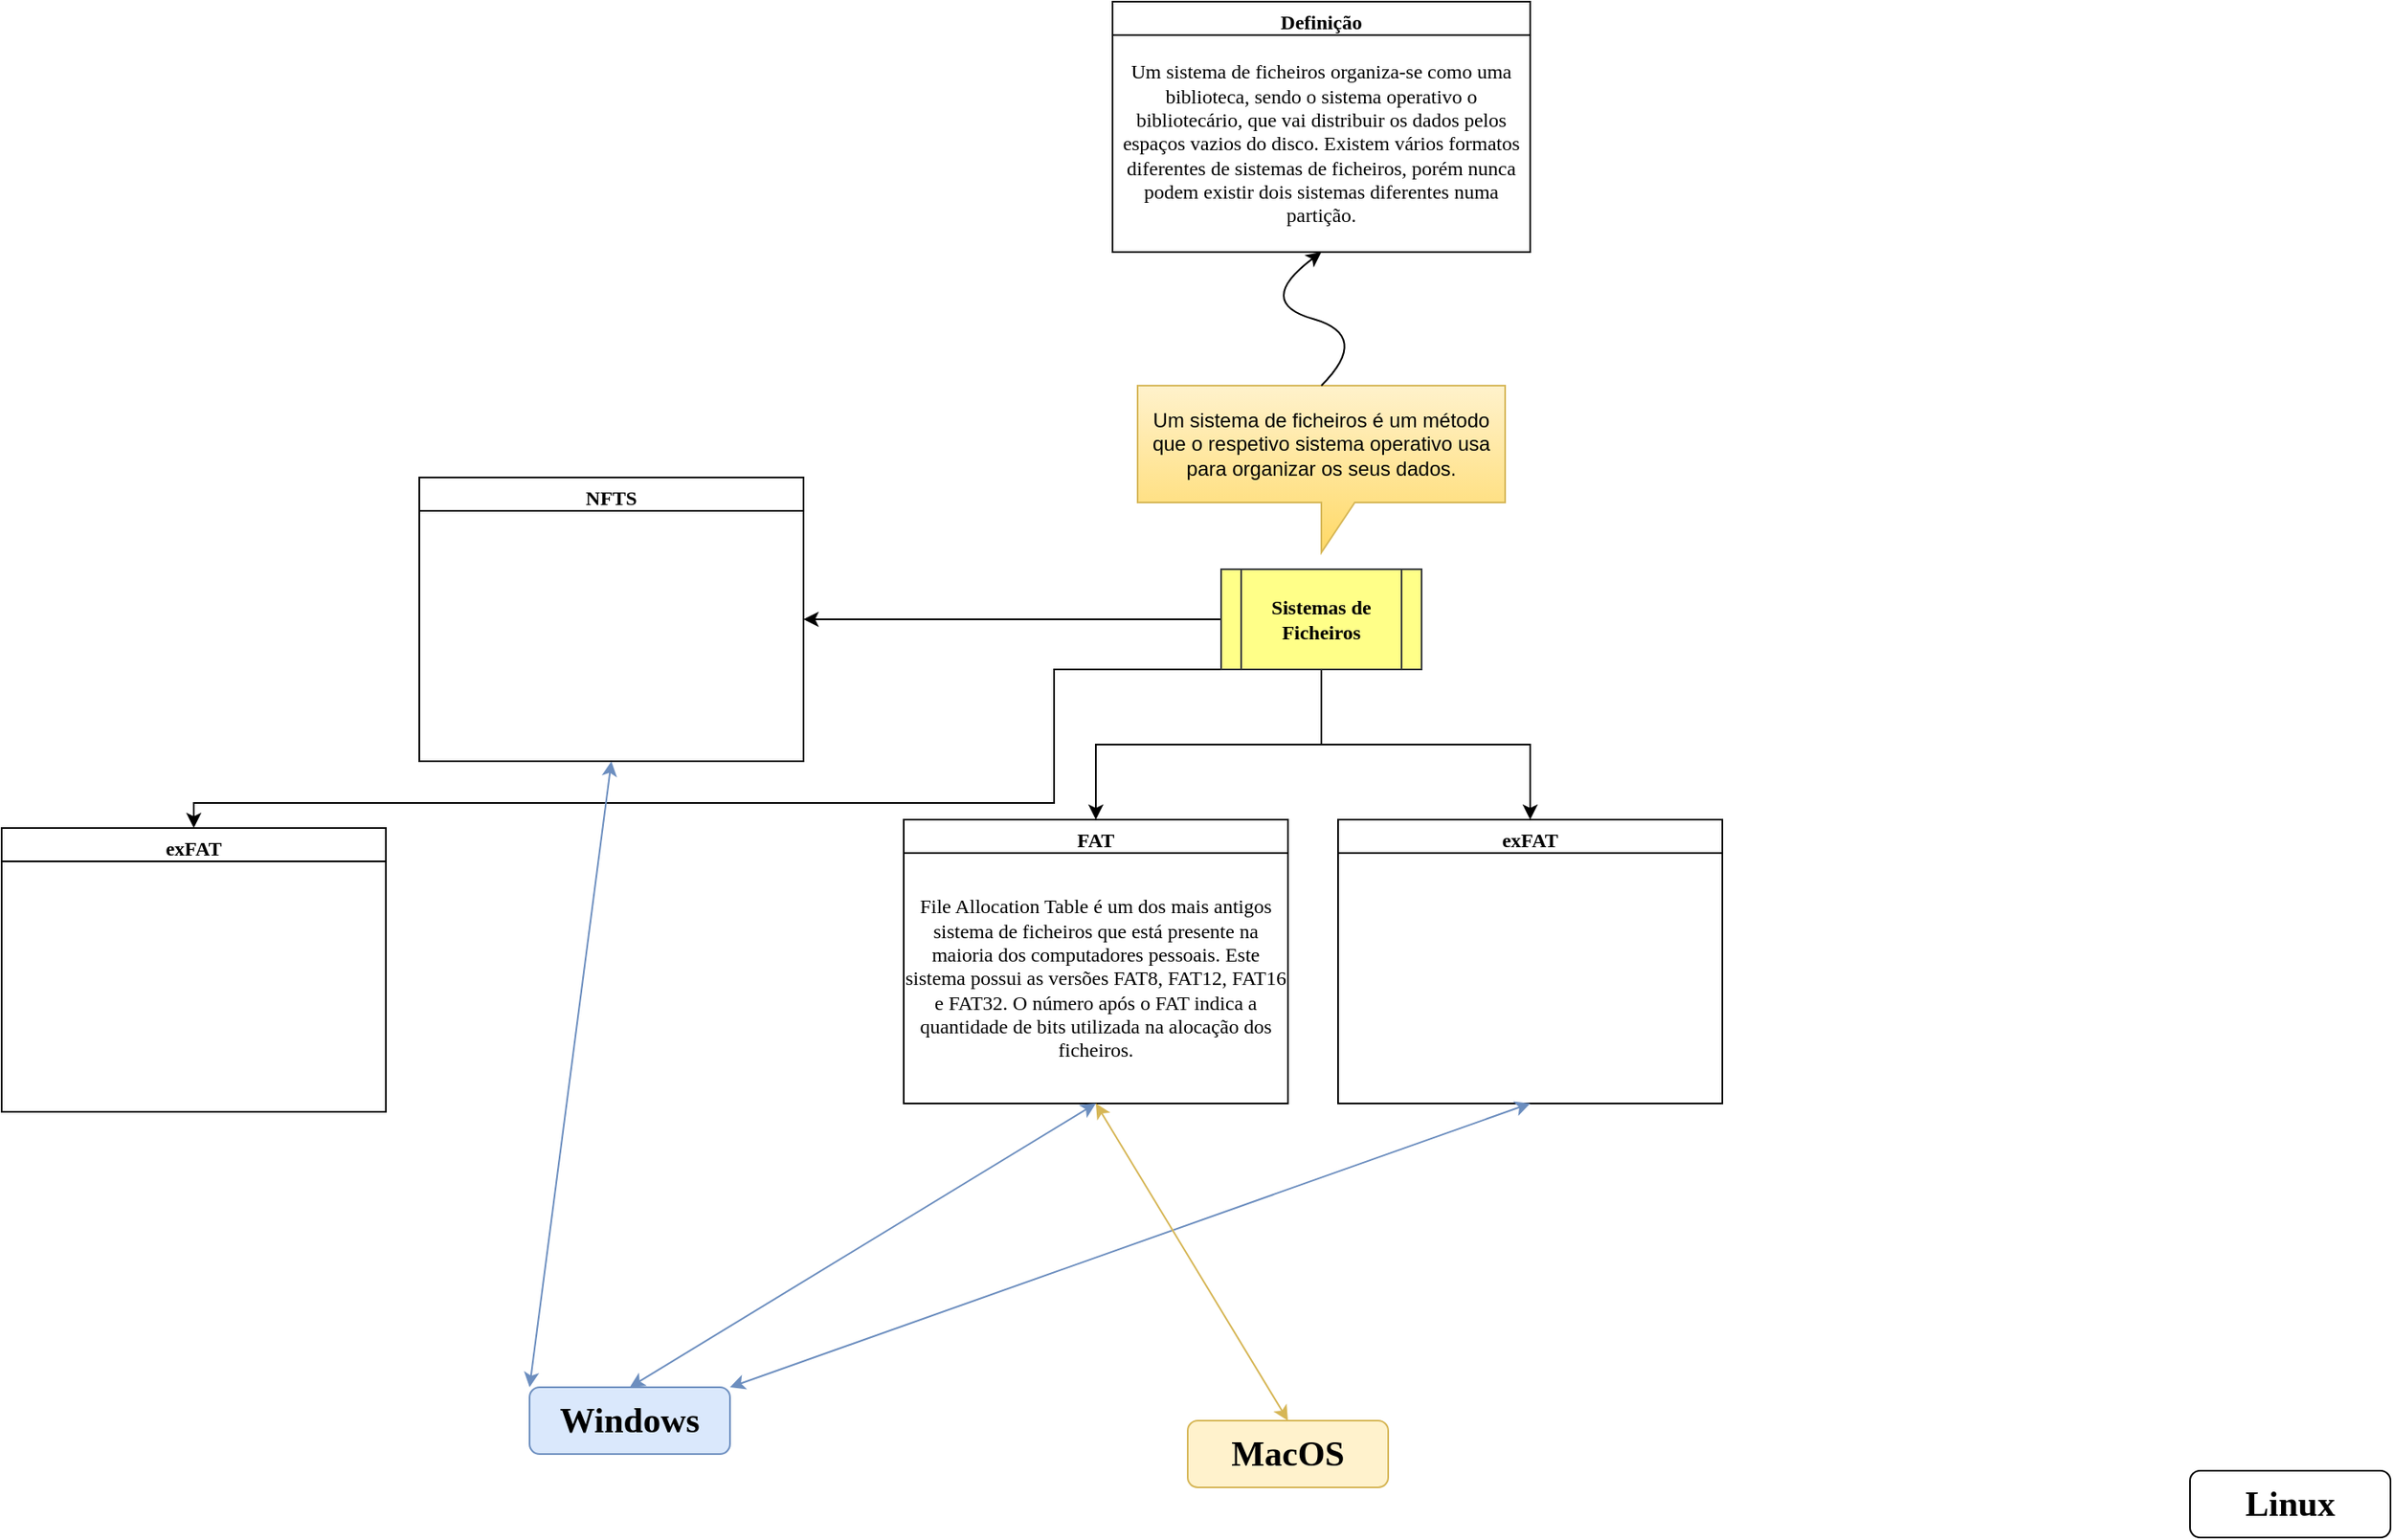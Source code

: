 <mxfile version="17.1.2" type="github">
  <diagram id="C5RBs43oDa-KdzZeNtuy" name="Page-1">
    <mxGraphModel dx="2130" dy="628" grid="1" gridSize="10" guides="1" tooltips="1" connect="1" arrows="1" fold="1" page="1" pageScale="1" pageWidth="827" pageHeight="1169" math="0" shadow="0">
      <root>
        <mxCell id="WIyWlLk6GJQsqaUBKTNV-0" />
        <mxCell id="WIyWlLk6GJQsqaUBKTNV-1" parent="WIyWlLk6GJQsqaUBKTNV-0" />
        <mxCell id="WIyWlLk6GJQsqaUBKTNV-3" value="Windows" style="rounded=1;whiteSpace=wrap;html=1;fontSize=21;glass=0;strokeWidth=1;shadow=0;fillColor=#dae8fc;strokeColor=#6c8ebf;fontStyle=1;fontFamily=Lucida Console;" parent="WIyWlLk6GJQsqaUBKTNV-1" vertex="1">
          <mxGeometry x="-414" y="920" width="120" height="40" as="geometry" />
        </mxCell>
        <mxCell id="kiM5pF3jl9HwU2nnS3uD-1" value="MacOS" style="rounded=1;whiteSpace=wrap;html=1;fontSize=21;glass=0;strokeWidth=1;shadow=0;fillColor=#fff2cc;strokeColor=#d6b656;fontFamily=Lucida Console;fontStyle=1" parent="WIyWlLk6GJQsqaUBKTNV-1" vertex="1">
          <mxGeometry x="-20" y="940" width="120" height="40" as="geometry" />
        </mxCell>
        <mxCell id="kiM5pF3jl9HwU2nnS3uD-3" value="Linux" style="rounded=1;whiteSpace=wrap;html=1;fontSize=21;glass=0;strokeWidth=1;shadow=0;fontFamily=Lucida Console;fontStyle=1" parent="WIyWlLk6GJQsqaUBKTNV-1" vertex="1">
          <mxGeometry x="580" y="970" width="120" height="40" as="geometry" />
        </mxCell>
        <mxCell id="UsUM8yckjeye1DmzhqTT-13" style="edgeStyle=orthogonalEdgeStyle;rounded=0;orthogonalLoop=1;jettySize=auto;html=1;exitX=0.5;exitY=1;exitDx=0;exitDy=0;entryX=0.5;entryY=0;entryDx=0;entryDy=0;" edge="1" parent="WIyWlLk6GJQsqaUBKTNV-1" source="kiM5pF3jl9HwU2nnS3uD-6" target="kiM5pF3jl9HwU2nnS3uD-71">
          <mxGeometry relative="1" as="geometry" />
        </mxCell>
        <mxCell id="UsUM8yckjeye1DmzhqTT-14" style="edgeStyle=orthogonalEdgeStyle;rounded=0;orthogonalLoop=1;jettySize=auto;html=1;exitX=0.5;exitY=1;exitDx=0;exitDy=0;entryX=0.5;entryY=0;entryDx=0;entryDy=0;" edge="1" parent="WIyWlLk6GJQsqaUBKTNV-1" source="kiM5pF3jl9HwU2nnS3uD-6" target="UsUM8yckjeye1DmzhqTT-0">
          <mxGeometry relative="1" as="geometry" />
        </mxCell>
        <mxCell id="UsUM8yckjeye1DmzhqTT-16" style="edgeStyle=orthogonalEdgeStyle;rounded=0;orthogonalLoop=1;jettySize=auto;html=1;exitX=0;exitY=0.5;exitDx=0;exitDy=0;entryX=1;entryY=0.5;entryDx=0;entryDy=0;" edge="1" parent="WIyWlLk6GJQsqaUBKTNV-1" source="kiM5pF3jl9HwU2nnS3uD-6" target="UsUM8yckjeye1DmzhqTT-2">
          <mxGeometry relative="1" as="geometry" />
        </mxCell>
        <mxCell id="UsUM8yckjeye1DmzhqTT-26" style="edgeStyle=orthogonalEdgeStyle;rounded=0;orthogonalLoop=1;jettySize=auto;html=1;exitX=0;exitY=1;exitDx=0;exitDy=0;entryX=0.5;entryY=0;entryDx=0;entryDy=0;fontFamily=Lucida Console;fontSize=21;" edge="1" parent="WIyWlLk6GJQsqaUBKTNV-1" source="kiM5pF3jl9HwU2nnS3uD-6" target="UsUM8yckjeye1DmzhqTT-20">
          <mxGeometry relative="1" as="geometry">
            <Array as="points">
              <mxPoint x="-100" y="490" />
              <mxPoint x="-100" y="570" />
              <mxPoint x="-615" y="570" />
            </Array>
          </mxGeometry>
        </mxCell>
        <mxCell id="kiM5pF3jl9HwU2nnS3uD-6" value="&lt;b&gt;Sistemas de Ficheiros&lt;/b&gt;" style="shape=process;whiteSpace=wrap;html=1;backgroundOutline=1;fontFamily=Verdana;fillColor=#ffff88;strokeColor=#36393d;" parent="WIyWlLk6GJQsqaUBKTNV-1" vertex="1">
          <mxGeometry y="430" width="120" height="60" as="geometry" />
        </mxCell>
        <mxCell id="kiM5pF3jl9HwU2nnS3uD-10" value="&lt;span&gt;Um sistema de ficheiros é um método que o respetivo sistema operativo usa para organizar os seus dados.&lt;/span&gt;" style="shape=callout;whiteSpace=wrap;html=1;perimeter=calloutPerimeter;fillColor=#fff2cc;strokeColor=#d6b656;gradientColor=#ffd966;" parent="WIyWlLk6GJQsqaUBKTNV-1" vertex="1">
          <mxGeometry x="-50" y="320" width="220" height="100" as="geometry" />
        </mxCell>
        <mxCell id="kiM5pF3jl9HwU2nnS3uD-55" value="" style="curved=1;endArrow=classic;html=1;rounded=0;fontFamily=Verdana;exitX=0.5;exitY=0;exitDx=0;exitDy=0;exitPerimeter=0;entryX=0.5;entryY=1;entryDx=0;entryDy=0;" parent="WIyWlLk6GJQsqaUBKTNV-1" source="kiM5pF3jl9HwU2nnS3uD-10" edge="1" target="kiM5pF3jl9HwU2nnS3uD-58">
          <mxGeometry width="50" height="50" relative="1" as="geometry">
            <mxPoint x="-200" y="135" as="sourcePoint" />
            <mxPoint x="-103.4" y="158.07" as="targetPoint" />
            <Array as="points">
              <mxPoint x="90" y="290" />
              <mxPoint x="20" y="270" />
            </Array>
          </mxGeometry>
        </mxCell>
        <mxCell id="kiM5pF3jl9HwU2nnS3uD-58" value="Definição" style="swimlane;fontFamily=Verdana;" parent="WIyWlLk6GJQsqaUBKTNV-1" vertex="1">
          <mxGeometry x="-65" y="90" width="250" height="150" as="geometry">
            <mxRectangle x="550" y="10" width="100" height="23" as="alternateBounds" />
          </mxGeometry>
        </mxCell>
        <mxCell id="kiM5pF3jl9HwU2nnS3uD-61" value="Um sistema de ficheiros organiza-se como uma biblioteca, sendo o sistema operativo o bibliotecário, que vai distribuir os dados pelos espaços vazios do disco. Existem vários formatos diferentes de sistemas de ficheiros, porém nunca podem existir dois sistemas diferentes numa partição." style="whiteSpace=wrap;html=1;fontFamily=Verdana;" parent="kiM5pF3jl9HwU2nnS3uD-58" vertex="1">
          <mxGeometry y="20" width="250" height="130" as="geometry" />
        </mxCell>
        <mxCell id="kiM5pF3jl9HwU2nnS3uD-71" value="FAT" style="swimlane;fontFamily=Verdana;" parent="WIyWlLk6GJQsqaUBKTNV-1" vertex="1">
          <mxGeometry x="-190" y="580" width="230" height="170" as="geometry" />
        </mxCell>
        <mxCell id="kiM5pF3jl9HwU2nnS3uD-72" value="File Allocation Table é um dos mais antigos sistema de ficheiros que está presente na maioria dos computadores pessoais. Este sistema possui as versões FAT8, FAT12, FAT16 e FAT32. O número após o FAT indica a quantidade de bits utilizada na alocação dos ficheiros." style="whiteSpace=wrap;html=1;fontFamily=Verdana;" parent="kiM5pF3jl9HwU2nnS3uD-71" vertex="1">
          <mxGeometry y="20" width="230" height="150" as="geometry" />
        </mxCell>
        <mxCell id="UsUM8yckjeye1DmzhqTT-0" value="exFAT" style="swimlane;fontFamily=Verdana;" vertex="1" parent="WIyWlLk6GJQsqaUBKTNV-1">
          <mxGeometry x="70" y="580" width="230" height="170" as="geometry" />
        </mxCell>
        <mxCell id="UsUM8yckjeye1DmzhqTT-1" value="" style="whiteSpace=wrap;html=1;fontFamily=Verdana;" vertex="1" parent="UsUM8yckjeye1DmzhqTT-0">
          <mxGeometry y="20" width="230" height="150" as="geometry" />
        </mxCell>
        <mxCell id="UsUM8yckjeye1DmzhqTT-2" value="NFTS" style="swimlane;fontFamily=Verdana;startSize=23;" vertex="1" parent="WIyWlLk6GJQsqaUBKTNV-1">
          <mxGeometry x="-480" y="375" width="230" height="170" as="geometry" />
        </mxCell>
        <mxCell id="UsUM8yckjeye1DmzhqTT-3" value="" style="whiteSpace=wrap;html=1;fontFamily=Verdana;" vertex="1" parent="UsUM8yckjeye1DmzhqTT-2">
          <mxGeometry y="20" width="230" height="150" as="geometry" />
        </mxCell>
        <mxCell id="UsUM8yckjeye1DmzhqTT-6" value="" style="endArrow=classic;startArrow=classic;html=1;rounded=0;exitX=0.5;exitY=1;exitDx=0;exitDy=0;entryX=0;entryY=0;entryDx=0;entryDy=0;fillColor=#dae8fc;strokeColor=#6c8ebf;" edge="1" parent="WIyWlLk6GJQsqaUBKTNV-1" source="UsUM8yckjeye1DmzhqTT-2" target="WIyWlLk6GJQsqaUBKTNV-3">
          <mxGeometry width="50" height="50" relative="1" as="geometry">
            <mxPoint x="60" y="810" as="sourcePoint" />
            <mxPoint x="110" y="760" as="targetPoint" />
          </mxGeometry>
        </mxCell>
        <mxCell id="UsUM8yckjeye1DmzhqTT-7" value="" style="endArrow=classic;startArrow=classic;html=1;rounded=0;exitX=0.5;exitY=1;exitDx=0;exitDy=0;entryX=0.5;entryY=0;entryDx=0;entryDy=0;fillColor=#dae8fc;strokeColor=#6c8ebf;" edge="1" parent="WIyWlLk6GJQsqaUBKTNV-1" source="kiM5pF3jl9HwU2nnS3uD-72" target="WIyWlLk6GJQsqaUBKTNV-3">
          <mxGeometry width="50" height="50" relative="1" as="geometry">
            <mxPoint x="-345" y="760" as="sourcePoint" />
            <mxPoint x="-130" y="940" as="targetPoint" />
          </mxGeometry>
        </mxCell>
        <mxCell id="UsUM8yckjeye1DmzhqTT-8" value="" style="endArrow=classic;startArrow=classic;html=1;rounded=0;exitX=0.5;exitY=1;exitDx=0;exitDy=0;entryX=1;entryY=0;entryDx=0;entryDy=0;fillColor=#dae8fc;strokeColor=#6c8ebf;" edge="1" parent="WIyWlLk6GJQsqaUBKTNV-1" source="UsUM8yckjeye1DmzhqTT-0" target="WIyWlLk6GJQsqaUBKTNV-3">
          <mxGeometry width="50" height="50" relative="1" as="geometry">
            <mxPoint x="-65" y="760" as="sourcePoint" />
            <mxPoint x="-80" y="980" as="targetPoint" />
          </mxGeometry>
        </mxCell>
        <mxCell id="UsUM8yckjeye1DmzhqTT-9" value="" style="endArrow=classic;startArrow=classic;html=1;rounded=0;exitX=0.5;exitY=1;exitDx=0;exitDy=0;entryX=0.5;entryY=0;entryDx=0;entryDy=0;fillColor=#fff2cc;strokeColor=#d6b656;" edge="1" parent="WIyWlLk6GJQsqaUBKTNV-1" source="kiM5pF3jl9HwU2nnS3uD-71" target="kiM5pF3jl9HwU2nnS3uD-1">
          <mxGeometry width="50" height="50" relative="1" as="geometry">
            <mxPoint x="225" y="760" as="sourcePoint" />
            <mxPoint x="-320" y="930" as="targetPoint" />
          </mxGeometry>
        </mxCell>
        <mxCell id="UsUM8yckjeye1DmzhqTT-20" value="exFAT" style="swimlane;fontFamily=Verdana;" vertex="1" parent="WIyWlLk6GJQsqaUBKTNV-1">
          <mxGeometry x="-730" y="585" width="230" height="170" as="geometry" />
        </mxCell>
        <mxCell id="UsUM8yckjeye1DmzhqTT-21" value="" style="whiteSpace=wrap;html=1;fontFamily=Verdana;" vertex="1" parent="UsUM8yckjeye1DmzhqTT-20">
          <mxGeometry y="20" width="230" height="150" as="geometry" />
        </mxCell>
      </root>
    </mxGraphModel>
  </diagram>
</mxfile>
